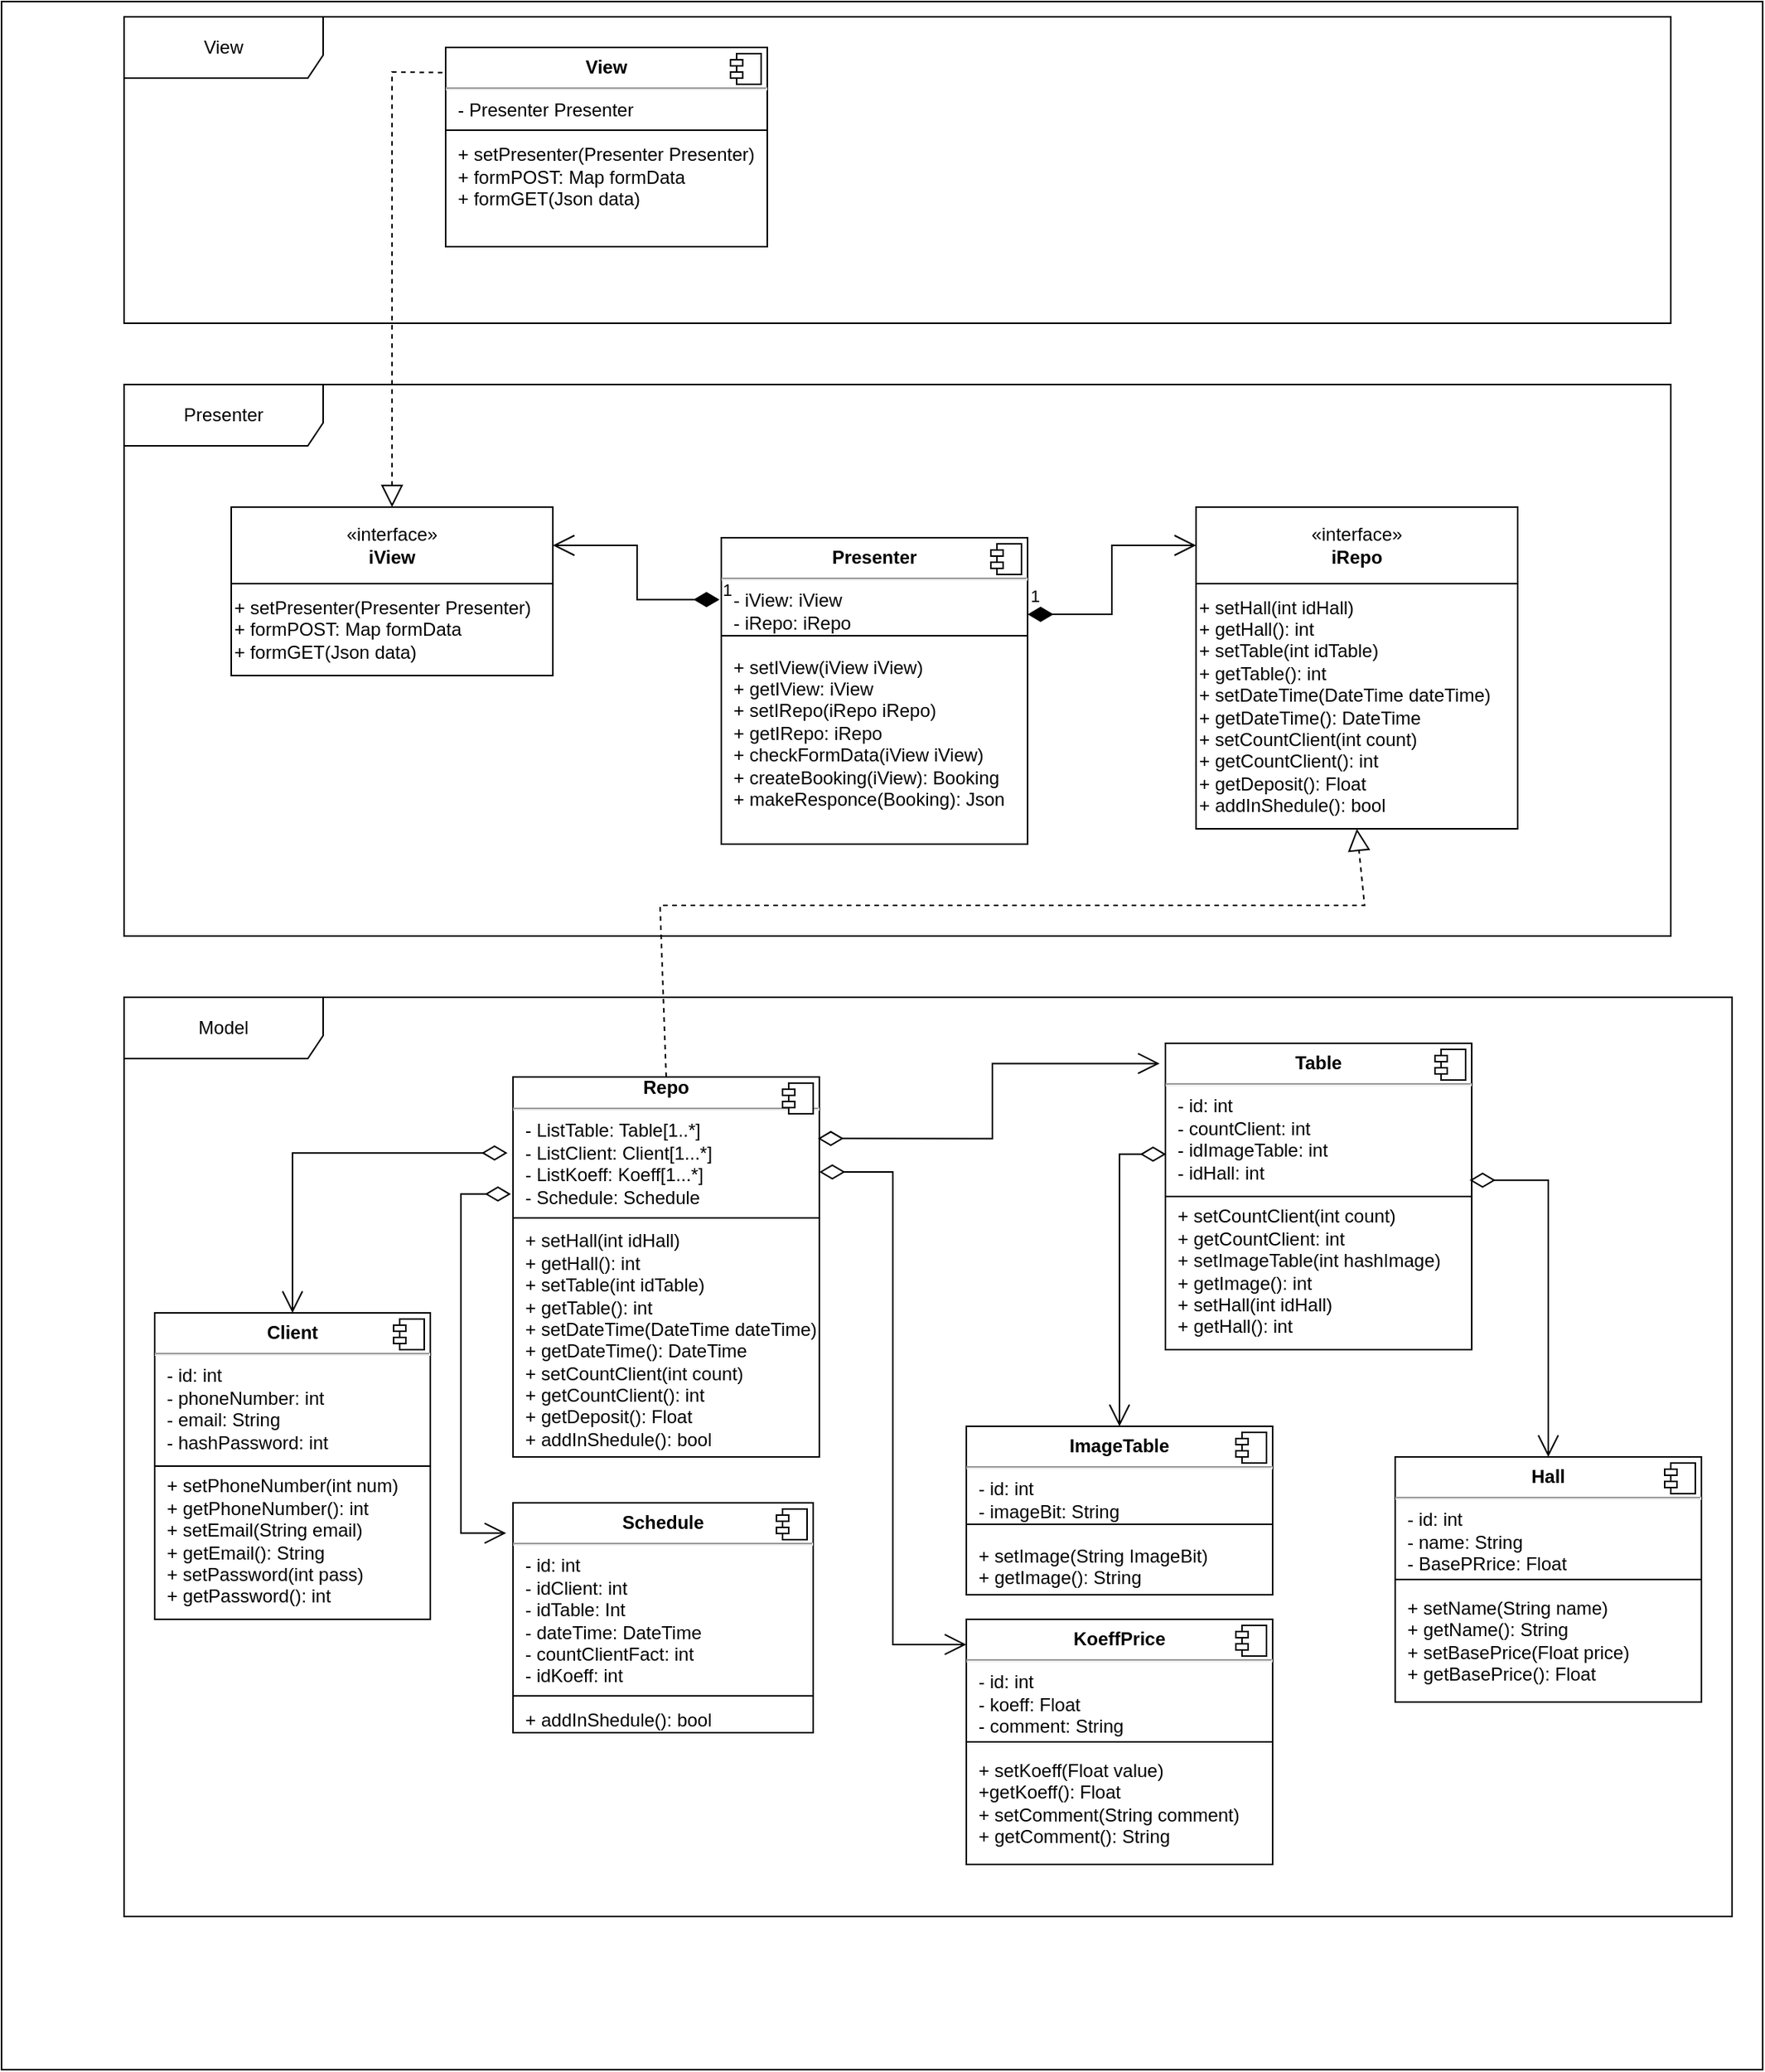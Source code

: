 <mxfile version="22.1.2" type="device">
  <diagram name="Страница — 1" id="DtdS_Q2pG6pEkEfrlNOt">
    <mxGraphModel dx="1772" dy="1693" grid="1" gridSize="10" guides="1" tooltips="1" connect="1" arrows="1" fold="1" page="1" pageScale="1" pageWidth="827" pageHeight="1169" math="0" shadow="0">
      <root>
        <mxCell id="0" />
        <mxCell id="1" parent="0" />
        <mxCell id="wYFcUYn46FQ1dUPHtm7m-70" value="" style="rounded=0;whiteSpace=wrap;html=1;" parent="1" vertex="1">
          <mxGeometry x="-20" y="-20" width="1150" height="1350" as="geometry" />
        </mxCell>
        <mxCell id="wYFcUYn46FQ1dUPHtm7m-10" value="&lt;p style=&quot;margin:0px;margin-top:6px;text-align:center;&quot;&gt;&lt;b&gt;View&lt;/b&gt;&lt;/p&gt;&lt;hr&gt;&lt;p style=&quot;margin:0px;margin-left:8px;&quot;&gt;- Presenter Presenter&lt;/p&gt;&lt;p style=&quot;margin:0px;margin-left:8px;&quot;&gt;&lt;br&gt;&lt;/p&gt;&lt;p style=&quot;margin:0px;margin-left:8px;&quot;&gt;+ setPresenter(Presenter Presenter)&lt;/p&gt;&lt;p style=&quot;margin:0px;margin-left:8px;&quot;&gt;+ formPOST: Map formData&lt;/p&gt;&lt;p style=&quot;margin:0px;margin-left:8px;&quot;&gt;+ formGET(Json data)&lt;/p&gt;" style="align=left;overflow=fill;html=1;dropTarget=0;whiteSpace=wrap;" parent="1" vertex="1">
          <mxGeometry x="270" y="10" width="210" height="130" as="geometry" />
        </mxCell>
        <mxCell id="wYFcUYn46FQ1dUPHtm7m-11" value="" style="shape=component;jettyWidth=8;jettyHeight=4;" parent="wYFcUYn46FQ1dUPHtm7m-10" vertex="1">
          <mxGeometry x="1" width="20" height="20" relative="1" as="geometry">
            <mxPoint x="-24" y="4" as="offset" />
          </mxGeometry>
        </mxCell>
        <mxCell id="wYFcUYn46FQ1dUPHtm7m-15" value="View" style="shape=umlFrame;whiteSpace=wrap;html=1;pointerEvents=0;width=130;height=40;" parent="1" vertex="1">
          <mxGeometry x="60" y="-10" width="1010" height="200" as="geometry" />
        </mxCell>
        <mxCell id="wYFcUYn46FQ1dUPHtm7m-16" value="Presenter" style="shape=umlFrame;whiteSpace=wrap;html=1;pointerEvents=0;width=130;height=40;" parent="1" vertex="1">
          <mxGeometry x="60" y="230" width="1010" height="360" as="geometry" />
        </mxCell>
        <mxCell id="wYFcUYn46FQ1dUPHtm7m-17" value="Model" style="shape=umlFrame;whiteSpace=wrap;html=1;pointerEvents=0;width=130;height=40;" parent="1" vertex="1">
          <mxGeometry x="60" y="630" width="1050" height="600" as="geometry" />
        </mxCell>
        <mxCell id="wYFcUYn46FQ1dUPHtm7m-18" value="&lt;p style=&quot;margin:0px;margin-top:6px;text-align:center;&quot;&gt;&lt;b&gt;Presenter&lt;/b&gt;&lt;/p&gt;&lt;hr&gt;&lt;p style=&quot;margin:0px;margin-left:8px;&quot;&gt;- iView: iView&lt;br&gt;&lt;/p&gt;&lt;p style=&quot;margin:0px;margin-left:8px;&quot;&gt;- iRepo: iRepo&lt;/p&gt;&lt;p style=&quot;margin:0px;margin-left:8px;&quot;&gt;&lt;br&gt;&lt;/p&gt;&lt;p style=&quot;margin:0px;margin-left:8px;&quot;&gt;+ setIView(iView iView)&lt;/p&gt;&lt;p style=&quot;margin:0px;margin-left:8px;&quot;&gt;+ getIView: iView&lt;/p&gt;&lt;p style=&quot;margin:0px;margin-left:8px;&quot;&gt;+ setIRepo(iRepo iRepo)&lt;/p&gt;&lt;p style=&quot;margin:0px;margin-left:8px;&quot;&gt;+ getIRepo: iRepo&lt;/p&gt;&lt;p style=&quot;margin:0px;margin-left:8px;&quot;&gt;+ checkFormData(iView iView)&lt;/p&gt;&lt;p style=&quot;margin:0px;margin-left:8px;&quot;&gt;+ createBooking(iView): Booking&lt;/p&gt;&lt;p style=&quot;margin:0px;margin-left:8px;&quot;&gt;+ makeResponce(Booking): Json&lt;/p&gt;" style="align=left;overflow=fill;html=1;dropTarget=0;whiteSpace=wrap;" parent="1" vertex="1">
          <mxGeometry x="450" y="330" width="200" height="200" as="geometry" />
        </mxCell>
        <mxCell id="wYFcUYn46FQ1dUPHtm7m-19" value="" style="shape=component;jettyWidth=8;jettyHeight=4;" parent="wYFcUYn46FQ1dUPHtm7m-18" vertex="1">
          <mxGeometry x="1" width="20" height="20" relative="1" as="geometry">
            <mxPoint x="-24" y="4" as="offset" />
          </mxGeometry>
        </mxCell>
        <mxCell id="wYFcUYn46FQ1dUPHtm7m-20" value="&lt;div style=&quot;text-align: center;&quot;&gt;&lt;b&gt;Repo&lt;/b&gt;&lt;/div&gt;&lt;hr&gt;&lt;p style=&quot;margin:0px;margin-left:8px;&quot;&gt;- ListTable: Table[1..*]&lt;br&gt;&lt;/p&gt;&lt;p style=&quot;margin:0px;margin-left:8px;&quot;&gt;- ListClient: Client[1...*]&lt;/p&gt;&lt;p style=&quot;margin:0px;margin-left:8px;&quot;&gt;- ListKoeff: Koeff[1...*]&lt;/p&gt;&lt;p style=&quot;margin:0px;margin-left:8px;&quot;&gt;- Schedule: Schedule&lt;/p&gt;&lt;p style=&quot;margin:0px;margin-left:8px;&quot;&gt;&lt;br&gt;&lt;/p&gt;&lt;p style=&quot;margin:0px;margin-left:8px;&quot;&gt;+ setHall(int idHall)&lt;/p&gt;&lt;p style=&quot;margin:0px;margin-left:8px;&quot;&gt;+ getHall(): int&lt;/p&gt;&lt;p style=&quot;margin:0px;margin-left:8px;&quot;&gt;+ setTable(int idTable)&lt;/p&gt;&lt;p style=&quot;margin:0px;margin-left:8px;&quot;&gt;+ getTable(): int&lt;/p&gt;&lt;p style=&quot;margin:0px;margin-left:8px;&quot;&gt;+ setDateTime(DateTime dateTime)&lt;/p&gt;&lt;p style=&quot;margin:0px;margin-left:8px;&quot;&gt;+ getDateTime(): DateTime&lt;/p&gt;&lt;p style=&quot;margin:0px;margin-left:8px;&quot;&gt;+ setCountClient(int count)&lt;/p&gt;&lt;p style=&quot;margin:0px;margin-left:8px;&quot;&gt;+ getCountClient(): int&lt;/p&gt;&lt;p style=&quot;margin:0px;margin-left:8px;&quot;&gt;+ getDeposit(): Float&lt;/p&gt;&lt;p style=&quot;margin:0px;margin-left:8px;&quot;&gt;+ addInShedule(): bool&lt;/p&gt;" style="align=left;overflow=fill;html=1;dropTarget=0;whiteSpace=wrap;" parent="1" vertex="1">
          <mxGeometry x="314" y="682" width="200" height="248" as="geometry" />
        </mxCell>
        <mxCell id="wYFcUYn46FQ1dUPHtm7m-21" value="" style="shape=component;jettyWidth=8;jettyHeight=4;" parent="wYFcUYn46FQ1dUPHtm7m-20" vertex="1">
          <mxGeometry x="1" width="20" height="20" relative="1" as="geometry">
            <mxPoint x="-24" y="4" as="offset" />
          </mxGeometry>
        </mxCell>
        <mxCell id="wYFcUYn46FQ1dUPHtm7m-22" value="«interface»&lt;br&gt;&lt;b&gt;iView&lt;/b&gt;" style="html=1;whiteSpace=wrap;" parent="1" vertex="1">
          <mxGeometry x="130" y="310" width="210" height="50" as="geometry" />
        </mxCell>
        <mxCell id="wYFcUYn46FQ1dUPHtm7m-24" value="" style="endArrow=block;dashed=1;endFill=0;endSize=12;html=1;rounded=0;entryX=0.5;entryY=0;entryDx=0;entryDy=0;exitX=-0.01;exitY=0.126;exitDx=0;exitDy=0;exitPerimeter=0;" parent="1" source="wYFcUYn46FQ1dUPHtm7m-10" target="wYFcUYn46FQ1dUPHtm7m-22" edge="1">
          <mxGeometry width="160" relative="1" as="geometry">
            <mxPoint x="280" y="480" as="sourcePoint" />
            <mxPoint x="440" y="480" as="targetPoint" />
            <Array as="points">
              <mxPoint x="235" y="26" />
              <mxPoint x="235" y="75" />
            </Array>
          </mxGeometry>
        </mxCell>
        <mxCell id="wYFcUYn46FQ1dUPHtm7m-25" value="" style="endArrow=block;dashed=1;endFill=0;endSize=12;html=1;rounded=0;exitX=0.5;exitY=0;exitDx=0;exitDy=0;entryX=0.5;entryY=1;entryDx=0;entryDy=0;" parent="1" source="wYFcUYn46FQ1dUPHtm7m-20" target="LPIogfHwZL9eY1G-cuku-7" edge="1">
          <mxGeometry width="160" relative="1" as="geometry">
            <mxPoint x="280" y="480" as="sourcePoint" />
            <mxPoint x="235" y="560" as="targetPoint" />
            <Array as="points">
              <mxPoint x="410" y="570" />
              <mxPoint x="870" y="570" />
            </Array>
          </mxGeometry>
        </mxCell>
        <mxCell id="wYFcUYn46FQ1dUPHtm7m-28" value="&lt;p style=&quot;margin:0px;margin-top:6px;text-align:center;&quot;&gt;&lt;b&gt;Client&lt;/b&gt;&lt;br&gt;&lt;/p&gt;&lt;hr&gt;&lt;p style=&quot;margin:0px;margin-left:8px;&quot;&gt;- id: int&lt;br&gt;-&amp;nbsp;phoneNumber: int&lt;/p&gt;&lt;p style=&quot;margin:0px;margin-left:8px;&quot;&gt;-&amp;nbsp;email: String&lt;/p&gt;&lt;p style=&quot;margin:0px;margin-left:8px;&quot;&gt;-&amp;nbsp;hashPassword: int&lt;/p&gt;&lt;p style=&quot;margin:0px;margin-left:8px;&quot;&gt;&lt;br&gt;&lt;/p&gt;&lt;p style=&quot;margin:0px;margin-left:8px;&quot;&gt;+ setPhoneNumber(int num)&lt;/p&gt;&lt;p style=&quot;margin:0px;margin-left:8px;&quot;&gt;+ getPhoneNumber(): int&lt;/p&gt;&lt;p style=&quot;margin:0px;margin-left:8px;&quot;&gt;+ setEmail(String email)&lt;/p&gt;&lt;p style=&quot;margin:0px;margin-left:8px;&quot;&gt;+ getEmail(): String&lt;/p&gt;&lt;p style=&quot;margin:0px;margin-left:8px;&quot;&gt;+ setPassword(int pass)&lt;/p&gt;&lt;p style=&quot;margin:0px;margin-left:8px;&quot;&gt;+ getPassword(): int&lt;/p&gt;" style="align=left;overflow=fill;html=1;dropTarget=0;whiteSpace=wrap;" parent="1" vertex="1">
          <mxGeometry x="80" y="836" width="180" height="200" as="geometry" />
        </mxCell>
        <mxCell id="wYFcUYn46FQ1dUPHtm7m-29" value="" style="shape=component;jettyWidth=8;jettyHeight=4;" parent="wYFcUYn46FQ1dUPHtm7m-28" vertex="1">
          <mxGeometry x="1" width="20" height="20" relative="1" as="geometry">
            <mxPoint x="-24" y="4" as="offset" />
          </mxGeometry>
        </mxCell>
        <mxCell id="wYFcUYn46FQ1dUPHtm7m-36" value="&lt;p style=&quot;margin:0px;margin-top:6px;text-align:center;&quot;&gt;&lt;b&gt;ImageTable&lt;/b&gt;&lt;br&gt;&lt;/p&gt;&lt;hr&gt;&lt;p style=&quot;margin:0px;margin-left:8px;&quot;&gt;- id: int&lt;br&gt;-&amp;nbsp;imageBit: String&lt;/p&gt;&lt;p style=&quot;margin:0px;margin-left:8px;&quot;&gt;&lt;br&gt;&lt;/p&gt;&lt;p style=&quot;margin:0px;margin-left:8px;&quot;&gt;+ setImage(String ImageBit)&lt;/p&gt;&lt;p style=&quot;margin:0px;margin-left:8px;&quot;&gt;+ getImage(): String&lt;/p&gt;" style="align=left;overflow=fill;html=1;dropTarget=0;whiteSpace=wrap;" parent="1" vertex="1">
          <mxGeometry x="610" y="910" width="200" height="110" as="geometry" />
        </mxCell>
        <mxCell id="wYFcUYn46FQ1dUPHtm7m-37" value="" style="shape=component;jettyWidth=8;jettyHeight=4;" parent="wYFcUYn46FQ1dUPHtm7m-36" vertex="1">
          <mxGeometry x="1" width="20" height="20" relative="1" as="geometry">
            <mxPoint x="-24" y="4" as="offset" />
          </mxGeometry>
        </mxCell>
        <mxCell id="wYFcUYn46FQ1dUPHtm7m-38" value="" style="line;strokeWidth=1;fillColor=none;align=left;verticalAlign=middle;spacingTop=-1;spacingLeft=3;spacingRight=3;rotatable=0;labelPosition=right;points=[];portConstraint=eastwest;strokeColor=inherit;" parent="1" vertex="1">
          <mxGeometry x="610" y="970" width="200" height="8" as="geometry" />
        </mxCell>
        <mxCell id="wYFcUYn46FQ1dUPHtm7m-41" value="&lt;p style=&quot;margin:0px;margin-top:6px;text-align:center;&quot;&gt;&lt;b&gt;KoeffPrice&lt;/b&gt;&lt;br&gt;&lt;/p&gt;&lt;hr&gt;&lt;p style=&quot;margin:0px;margin-left:8px;&quot;&gt;- id: int&lt;br&gt;-&amp;nbsp;koeff: Float&lt;/p&gt;&lt;p style=&quot;margin:0px;margin-left:8px;&quot;&gt;-&amp;nbsp;comment: String&lt;/p&gt;&lt;p style=&quot;margin:0px;margin-left:8px;&quot;&gt;&lt;br&gt;&lt;/p&gt;&lt;p style=&quot;margin:0px;margin-left:8px;&quot;&gt;+ setKoeff(Float value)&lt;/p&gt;&lt;p style=&quot;margin:0px;margin-left:8px;&quot;&gt;+getKoeff(): Float&lt;/p&gt;&lt;p style=&quot;margin:0px;margin-left:8px;&quot;&gt;+ setComment(String comment)&lt;/p&gt;&lt;p style=&quot;margin:0px;margin-left:8px;&quot;&gt;+ getComment(): String&lt;/p&gt;" style="align=left;overflow=fill;html=1;dropTarget=0;whiteSpace=wrap;" parent="1" vertex="1">
          <mxGeometry x="610" y="1036" width="200" height="160" as="geometry" />
        </mxCell>
        <mxCell id="wYFcUYn46FQ1dUPHtm7m-42" value="" style="shape=component;jettyWidth=8;jettyHeight=4;" parent="wYFcUYn46FQ1dUPHtm7m-41" vertex="1">
          <mxGeometry x="1" width="20" height="20" relative="1" as="geometry">
            <mxPoint x="-24" y="4" as="offset" />
          </mxGeometry>
        </mxCell>
        <mxCell id="wYFcUYn46FQ1dUPHtm7m-43" value="" style="line;strokeWidth=1;fillColor=none;align=left;verticalAlign=middle;spacingTop=-1;spacingLeft=3;spacingRight=3;rotatable=0;labelPosition=right;points=[];portConstraint=eastwest;strokeColor=inherit;" parent="1" vertex="1">
          <mxGeometry x="610" y="1112" width="200" height="8" as="geometry" />
        </mxCell>
        <mxCell id="wYFcUYn46FQ1dUPHtm7m-44" value="&lt;p style=&quot;margin:0px;margin-top:6px;text-align:center;&quot;&gt;&lt;b&gt;Hall&lt;/b&gt;&lt;br&gt;&lt;/p&gt;&lt;hr&gt;&lt;p style=&quot;margin:0px;margin-left:8px;&quot;&gt;- id: int&lt;br&gt;-&amp;nbsp;name: String&lt;/p&gt;&lt;p style=&quot;margin:0px;margin-left:8px;&quot;&gt;- BasePRrice: Float&lt;/p&gt;&lt;p style=&quot;margin:0px;margin-left:8px;&quot;&gt;&lt;br&gt;&lt;/p&gt;&lt;p style=&quot;margin:0px;margin-left:8px;&quot;&gt;&lt;span style=&quot;background-color: initial;&quot;&gt;+ setName(String name)&lt;/span&gt;&lt;br&gt;&lt;/p&gt;&lt;p style=&quot;margin:0px;margin-left:8px;&quot;&gt;+ getName(): String&lt;/p&gt;&lt;p style=&quot;margin:0px;margin-left:8px;&quot;&gt;+ setBasePrice(Float price)&lt;/p&gt;&lt;p style=&quot;margin:0px;margin-left:8px;&quot;&gt;+ getBasePrice(): Float&lt;/p&gt;&lt;p style=&quot;margin:0px;margin-left:8px;&quot;&gt;&lt;br&gt;&lt;/p&gt;" style="align=left;overflow=fill;html=1;dropTarget=0;whiteSpace=wrap;" parent="1" vertex="1">
          <mxGeometry x="890" y="930" width="200" height="160" as="geometry" />
        </mxCell>
        <mxCell id="wYFcUYn46FQ1dUPHtm7m-45" value="" style="shape=component;jettyWidth=8;jettyHeight=4;" parent="wYFcUYn46FQ1dUPHtm7m-44" vertex="1">
          <mxGeometry x="1" width="20" height="20" relative="1" as="geometry">
            <mxPoint x="-24" y="4" as="offset" />
          </mxGeometry>
        </mxCell>
        <mxCell id="wYFcUYn46FQ1dUPHtm7m-48" value="" style="line;strokeWidth=1;fillColor=none;align=left;verticalAlign=middle;spacingTop=-1;spacingLeft=3;spacingRight=3;rotatable=0;labelPosition=right;points=[];portConstraint=eastwest;strokeColor=inherit;" parent="1" vertex="1">
          <mxGeometry x="890" y="1006" width="200" height="8" as="geometry" />
        </mxCell>
        <mxCell id="wYFcUYn46FQ1dUPHtm7m-49" value="&lt;p style=&quot;margin:0px;margin-top:6px;text-align:center;&quot;&gt;&lt;b&gt;Table&lt;/b&gt;&lt;br&gt;&lt;/p&gt;&lt;hr&gt;&lt;p style=&quot;margin:0px;margin-left:8px;&quot;&gt;- id: int&lt;br&gt;-&amp;nbsp;countClient: int&lt;/p&gt;&lt;p style=&quot;margin:0px;margin-left:8px;&quot;&gt;- idImageTable: int&lt;/p&gt;&lt;p style=&quot;margin:0px;margin-left:8px;&quot;&gt;-&amp;nbsp;idHall: int&lt;/p&gt;&lt;p style=&quot;margin:0px;margin-left:8px;&quot;&gt;&lt;br&gt;&lt;/p&gt;&lt;p style=&quot;margin:0px;margin-left:8px;&quot;&gt;+ setCountClient(int count)&lt;/p&gt;&lt;p style=&quot;margin:0px;margin-left:8px;&quot;&gt;+ getCountClient: int&lt;/p&gt;&lt;p style=&quot;margin:0px;margin-left:8px;&quot;&gt;+ setImageTable(int hashImage)&lt;/p&gt;&lt;p style=&quot;margin:0px;margin-left:8px;&quot;&gt;+ getImage(): int&lt;/p&gt;&lt;p style=&quot;margin:0px;margin-left:8px;&quot;&gt;+ setHall(int idHall)&lt;/p&gt;&lt;p style=&quot;margin:0px;margin-left:8px;&quot;&gt;+ getHall(): int&lt;/p&gt;" style="align=left;overflow=fill;html=1;dropTarget=0;whiteSpace=wrap;" parent="1" vertex="1">
          <mxGeometry x="740" y="660" width="200" height="200" as="geometry" />
        </mxCell>
        <mxCell id="wYFcUYn46FQ1dUPHtm7m-50" value="" style="shape=component;jettyWidth=8;jettyHeight=4;" parent="wYFcUYn46FQ1dUPHtm7m-49" vertex="1">
          <mxGeometry x="1" width="20" height="20" relative="1" as="geometry">
            <mxPoint x="-24" y="4" as="offset" />
          </mxGeometry>
        </mxCell>
        <mxCell id="wYFcUYn46FQ1dUPHtm7m-51" value="" style="line;strokeWidth=1;fillColor=none;align=left;verticalAlign=middle;spacingTop=-1;spacingLeft=3;spacingRight=3;rotatable=0;labelPosition=right;points=[];portConstraint=eastwest;strokeColor=inherit;" parent="1" vertex="1">
          <mxGeometry x="740" y="756" width="200" height="8" as="geometry" />
        </mxCell>
        <mxCell id="wYFcUYn46FQ1dUPHtm7m-59" value="" style="line;strokeWidth=1;fillColor=none;align=left;verticalAlign=middle;spacingTop=-1;spacingLeft=3;spacingRight=3;rotatable=0;labelPosition=right;points=[];portConstraint=eastwest;strokeColor=inherit;" parent="1" vertex="1">
          <mxGeometry x="314" y="770" width="200" height="8" as="geometry" />
        </mxCell>
        <mxCell id="wYFcUYn46FQ1dUPHtm7m-60" value="" style="endArrow=open;html=1;endSize=12;startArrow=diamondThin;startSize=14;startFill=0;edgeStyle=orthogonalEdgeStyle;align=left;verticalAlign=bottom;rounded=0;exitX=0.995;exitY=0.162;exitDx=0;exitDy=0;exitPerimeter=0;entryX=-0.019;entryY=0.066;entryDx=0;entryDy=0;entryPerimeter=0;" parent="1" source="wYFcUYn46FQ1dUPHtm7m-20" target="wYFcUYn46FQ1dUPHtm7m-49" edge="1">
          <mxGeometry x="-1" y="3" relative="1" as="geometry">
            <mxPoint x="450" y="840" as="sourcePoint" />
            <mxPoint x="610" y="840" as="targetPoint" />
          </mxGeometry>
        </mxCell>
        <mxCell id="wYFcUYn46FQ1dUPHtm7m-64" value="" style="line;strokeWidth=1;fillColor=none;align=left;verticalAlign=middle;spacingTop=-1;spacingLeft=3;spacingRight=3;rotatable=0;labelPosition=right;points=[];portConstraint=eastwest;strokeColor=inherit;" parent="1" vertex="1">
          <mxGeometry x="450" y="390" width="200" height="8" as="geometry" />
        </mxCell>
        <mxCell id="LPIogfHwZL9eY1G-cuku-1" value="" style="line;strokeWidth=1;fillColor=none;align=left;verticalAlign=middle;spacingTop=-1;spacingLeft=3;spacingRight=3;rotatable=0;labelPosition=right;points=[];portConstraint=eastwest;strokeColor=inherit;" vertex="1" parent="1">
          <mxGeometry x="80" y="932" width="180" height="8" as="geometry" />
        </mxCell>
        <mxCell id="LPIogfHwZL9eY1G-cuku-2" value="+ setPresenter(Presenter Presenter)&lt;br&gt;&lt;div&gt;+ formPOST: Map formData&lt;/div&gt;&lt;div&gt;+ formGET(Json data)&lt;/div&gt;" style="rounded=0;whiteSpace=wrap;html=1;align=left;" vertex="1" parent="1">
          <mxGeometry x="130" y="360" width="210" height="60" as="geometry" />
        </mxCell>
        <mxCell id="LPIogfHwZL9eY1G-cuku-4" value="" style="line;strokeWidth=1;fillColor=none;align=left;verticalAlign=middle;spacingTop=-1;spacingLeft=3;spacingRight=3;rotatable=0;labelPosition=right;points=[];portConstraint=eastwest;strokeColor=inherit;" vertex="1" parent="1">
          <mxGeometry x="270" y="60" width="210" height="8" as="geometry" />
        </mxCell>
        <mxCell id="LPIogfHwZL9eY1G-cuku-5" value="1" style="endArrow=open;html=1;endSize=12;startArrow=diamondThin;startSize=14;startFill=1;edgeStyle=orthogonalEdgeStyle;align=left;verticalAlign=bottom;rounded=0;exitX=-0.006;exitY=0.202;exitDx=0;exitDy=0;exitPerimeter=0;entryX=1;entryY=0.5;entryDx=0;entryDy=0;" edge="1" parent="1" source="wYFcUYn46FQ1dUPHtm7m-18" target="wYFcUYn46FQ1dUPHtm7m-22">
          <mxGeometry x="-1" y="3" relative="1" as="geometry">
            <mxPoint x="490" y="160" as="sourcePoint" />
            <mxPoint x="650" y="160" as="targetPoint" />
          </mxGeometry>
        </mxCell>
        <mxCell id="LPIogfHwZL9eY1G-cuku-6" value="«interface»&lt;br&gt;&lt;b&gt;iRepo&lt;/b&gt;" style="html=1;whiteSpace=wrap;" vertex="1" parent="1">
          <mxGeometry x="760" y="310" width="210" height="50" as="geometry" />
        </mxCell>
        <mxCell id="LPIogfHwZL9eY1G-cuku-7" value="+ setHall(int idHall)&lt;br&gt;+ getHall(): int&lt;br&gt;+ setTable(int idTable)&lt;br&gt;+ getTable(): int&lt;br&gt;+ setDateTime(DateTime dateTime)&lt;br&gt;+ getDateTime(): DateTime&lt;br&gt;+ setCountClient(int count)&lt;br&gt;+ getCountClient(): int&lt;br&gt;+ getDeposit(): Float&lt;br&gt;+ addInShedule(): bool" style="rounded=0;whiteSpace=wrap;html=1;align=left;" vertex="1" parent="1">
          <mxGeometry x="760" y="360" width="210" height="160" as="geometry" />
        </mxCell>
        <mxCell id="LPIogfHwZL9eY1G-cuku-8" value="1" style="endArrow=open;html=1;endSize=12;startArrow=diamondThin;startSize=14;startFill=1;edgeStyle=orthogonalEdgeStyle;align=left;verticalAlign=bottom;rounded=0;exitX=1;exitY=0.25;exitDx=0;exitDy=0;entryX=0;entryY=0.5;entryDx=0;entryDy=0;" edge="1" parent="1" source="wYFcUYn46FQ1dUPHtm7m-18" target="LPIogfHwZL9eY1G-cuku-6">
          <mxGeometry x="-1" y="3" relative="1" as="geometry">
            <mxPoint x="560" y="420" as="sourcePoint" />
            <mxPoint x="720" y="420" as="targetPoint" />
          </mxGeometry>
        </mxCell>
        <mxCell id="LPIogfHwZL9eY1G-cuku-9" value="" style="endArrow=open;html=1;endSize=12;startArrow=diamondThin;startSize=14;startFill=0;edgeStyle=orthogonalEdgeStyle;align=left;verticalAlign=bottom;rounded=0;exitX=-0.018;exitY=0.2;exitDx=0;exitDy=0;entryX=0.5;entryY=0;entryDx=0;entryDy=0;exitPerimeter=0;" edge="1" parent="1" source="wYFcUYn46FQ1dUPHtm7m-20" target="wYFcUYn46FQ1dUPHtm7m-28">
          <mxGeometry x="-1" y="3" relative="1" as="geometry">
            <mxPoint x="80" y="777.53" as="sourcePoint" />
            <mxPoint x="194" y="717.53" as="targetPoint" />
          </mxGeometry>
        </mxCell>
        <mxCell id="LPIogfHwZL9eY1G-cuku-12" value="" style="endArrow=open;html=1;endSize=12;startArrow=diamondThin;startSize=14;startFill=0;edgeStyle=orthogonalEdgeStyle;align=left;verticalAlign=bottom;rounded=0;exitX=0.993;exitY=0.447;exitDx=0;exitDy=0;exitPerimeter=0;entryX=0.5;entryY=0;entryDx=0;entryDy=0;" edge="1" parent="1" source="wYFcUYn46FQ1dUPHtm7m-49" target="wYFcUYn46FQ1dUPHtm7m-44">
          <mxGeometry x="-1" y="3" relative="1" as="geometry">
            <mxPoint x="840" y="770" as="sourcePoint" />
            <mxPoint x="1000" y="770" as="targetPoint" />
            <Array as="points">
              <mxPoint x="990" y="749" />
            </Array>
          </mxGeometry>
        </mxCell>
        <mxCell id="LPIogfHwZL9eY1G-cuku-14" value="" style="endArrow=open;html=1;endSize=12;startArrow=diamondThin;startSize=14;startFill=0;edgeStyle=orthogonalEdgeStyle;align=left;verticalAlign=bottom;rounded=0;exitX=0.002;exitY=0.362;exitDx=0;exitDy=0;exitPerimeter=0;" edge="1" parent="1" source="wYFcUYn46FQ1dUPHtm7m-49" target="wYFcUYn46FQ1dUPHtm7m-36">
          <mxGeometry x="-1" y="3" relative="1" as="geometry">
            <mxPoint x="570" y="790" as="sourcePoint" />
            <mxPoint x="730" y="790" as="targetPoint" />
          </mxGeometry>
        </mxCell>
        <mxCell id="LPIogfHwZL9eY1G-cuku-15" value="" style="endArrow=open;html=1;endSize=12;startArrow=diamondThin;startSize=14;startFill=0;edgeStyle=orthogonalEdgeStyle;align=left;verticalAlign=bottom;rounded=0;exitX=1;exitY=0.25;exitDx=0;exitDy=0;entryX=0;entryY=0.103;entryDx=0;entryDy=0;entryPerimeter=0;" edge="1" parent="1" source="wYFcUYn46FQ1dUPHtm7m-20" target="wYFcUYn46FQ1dUPHtm7m-41">
          <mxGeometry x="-1" y="3" relative="1" as="geometry">
            <mxPoint x="390" y="1000" as="sourcePoint" />
            <mxPoint x="550" y="1000" as="targetPoint" />
          </mxGeometry>
        </mxCell>
        <mxCell id="LPIogfHwZL9eY1G-cuku-16" value="&lt;p style=&quot;margin:0px;margin-top:6px;text-align:center;&quot;&gt;&lt;b&gt;Schedule&lt;/b&gt;&lt;br&gt;&lt;/p&gt;&lt;hr&gt;&lt;p style=&quot;margin:0px;margin-left:8px;&quot;&gt;- id: int&lt;br&gt;-&amp;nbsp;idClient: int&lt;/p&gt;&lt;p style=&quot;margin:0px;margin-left:8px;&quot;&gt;-&amp;nbsp;idTable: Int&lt;/p&gt;&lt;p style=&quot;margin:0px;margin-left:8px;&quot;&gt;-&amp;nbsp;dateTime: DateTime&lt;/p&gt;&lt;p style=&quot;margin:0px;margin-left:8px;&quot;&gt;-&amp;nbsp;countClientFact: int&lt;/p&gt;&lt;p style=&quot;margin:0px;margin-left:8px;&quot;&gt;-&amp;nbsp;idKoeff: int&lt;/p&gt;&lt;p style=&quot;margin:0px;margin-left:8px;&quot;&gt;&lt;br&gt;&lt;/p&gt;&lt;p style=&quot;margin:0px;margin-left:8px;&quot;&gt;+ addInShedule(): bool&lt;/p&gt;" style="align=left;overflow=fill;html=1;dropTarget=0;whiteSpace=wrap;" vertex="1" parent="1">
          <mxGeometry x="314" y="960" width="196" height="150" as="geometry" />
        </mxCell>
        <mxCell id="LPIogfHwZL9eY1G-cuku-17" value="" style="shape=component;jettyWidth=8;jettyHeight=4;" vertex="1" parent="LPIogfHwZL9eY1G-cuku-16">
          <mxGeometry x="1" width="20" height="20" relative="1" as="geometry">
            <mxPoint x="-24" y="4" as="offset" />
          </mxGeometry>
        </mxCell>
        <mxCell id="LPIogfHwZL9eY1G-cuku-18" value="" style="line;strokeWidth=1;fillColor=none;align=left;verticalAlign=middle;spacingTop=-1;spacingLeft=3;spacingRight=3;rotatable=0;labelPosition=right;points=[];portConstraint=eastwest;strokeColor=inherit;" vertex="1" parent="1">
          <mxGeometry x="314" y="1082" width="196" height="8" as="geometry" />
        </mxCell>
        <mxCell id="LPIogfHwZL9eY1G-cuku-19" value="" style="endArrow=open;html=1;endSize=12;startArrow=diamondThin;startSize=14;startFill=0;edgeStyle=orthogonalEdgeStyle;align=left;verticalAlign=bottom;rounded=0;exitX=-0.007;exitY=0.308;exitDx=0;exitDy=0;exitPerimeter=0;entryX=-0.023;entryY=0.132;entryDx=0;entryDy=0;entryPerimeter=0;" edge="1" parent="1" source="wYFcUYn46FQ1dUPHtm7m-20" target="LPIogfHwZL9eY1G-cuku-16">
          <mxGeometry x="-1" y="3" relative="1" as="geometry">
            <mxPoint x="570" y="810" as="sourcePoint" />
            <mxPoint x="730" y="810" as="targetPoint" />
            <Array as="points">
              <mxPoint x="280" y="758" />
              <mxPoint x="280" y="980" />
            </Array>
          </mxGeometry>
        </mxCell>
      </root>
    </mxGraphModel>
  </diagram>
</mxfile>
